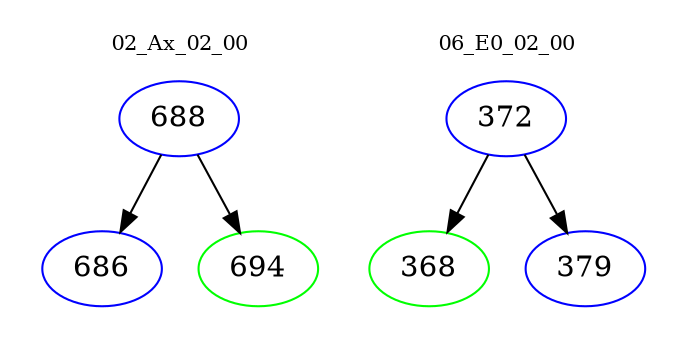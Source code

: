 digraph{
subgraph cluster_0 {
color = white
label = "02_Ax_02_00";
fontsize=10;
T0_688 [label="688", color="blue"]
T0_688 -> T0_686 [color="black"]
T0_686 [label="686", color="blue"]
T0_688 -> T0_694 [color="black"]
T0_694 [label="694", color="green"]
}
subgraph cluster_1 {
color = white
label = "06_E0_02_00";
fontsize=10;
T1_372 [label="372", color="blue"]
T1_372 -> T1_368 [color="black"]
T1_368 [label="368", color="green"]
T1_372 -> T1_379 [color="black"]
T1_379 [label="379", color="blue"]
}
}
